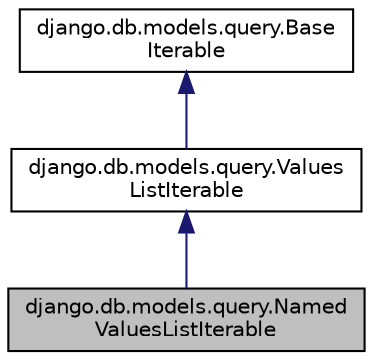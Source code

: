 digraph "django.db.models.query.NamedValuesListIterable"
{
 // LATEX_PDF_SIZE
  edge [fontname="Helvetica",fontsize="10",labelfontname="Helvetica",labelfontsize="10"];
  node [fontname="Helvetica",fontsize="10",shape=record];
  Node1 [label="django.db.models.query.Named\lValuesListIterable",height=0.2,width=0.4,color="black", fillcolor="grey75", style="filled", fontcolor="black",tooltip=" "];
  Node2 -> Node1 [dir="back",color="midnightblue",fontsize="10",style="solid",fontname="Helvetica"];
  Node2 [label="django.db.models.query.Values\lListIterable",height=0.2,width=0.4,color="black", fillcolor="white", style="filled",URL="$d9/d8d/classdjango_1_1db_1_1models_1_1query_1_1_values_list_iterable.html",tooltip=" "];
  Node3 -> Node2 [dir="back",color="midnightblue",fontsize="10",style="solid",fontname="Helvetica"];
  Node3 [label="django.db.models.query.Base\lIterable",height=0.2,width=0.4,color="black", fillcolor="white", style="filled",URL="$d9/d4f/classdjango_1_1db_1_1models_1_1query_1_1_base_iterable.html",tooltip=" "];
}
